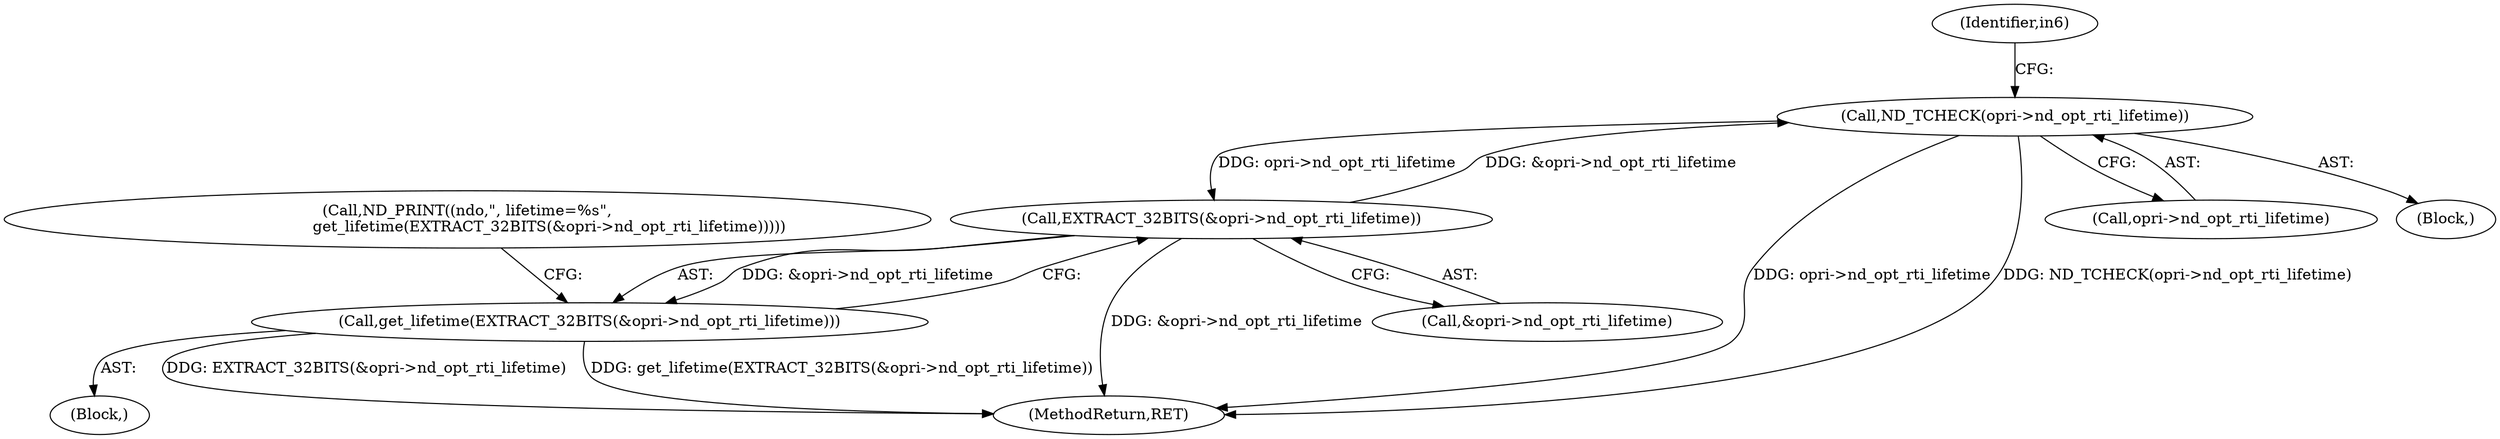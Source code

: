 digraph "0_tcpdump_d7505276842e85bfd067fa21cdb32b8a2dc3c5e4_0@pointer" {
"1000497" [label="(Call,ND_TCHECK(opri->nd_opt_rti_lifetime))"];
"1000577" [label="(Call,EXTRACT_32BITS(&opri->nd_opt_rti_lifetime))"];
"1000497" [label="(Call,ND_TCHECK(opri->nd_opt_rti_lifetime))"];
"1000576" [label="(Call,get_lifetime(EXTRACT_32BITS(&opri->nd_opt_rti_lifetime)))"];
"1000576" [label="(Call,get_lifetime(EXTRACT_32BITS(&opri->nd_opt_rti_lifetime)))"];
"1000648" [label="(MethodReturn,RET)"];
"1000498" [label="(Call,opri->nd_opt_rti_lifetime)"];
"1000577" [label="(Call,EXTRACT_32BITS(&opri->nd_opt_rti_lifetime))"];
"1000571" [label="(Call,ND_PRINT((ndo,\", lifetime=%s\",\n                                  get_lifetime(EXTRACT_32BITS(&opri->nd_opt_rti_lifetime)))))"];
"1000574" [label="(Block,)"];
"1000578" [label="(Call,&opri->nd_opt_rti_lifetime)"];
"1000503" [label="(Identifier,in6)"];
"1000200" [label="(Block,)"];
"1000497" [label="(Call,ND_TCHECK(opri->nd_opt_rti_lifetime))"];
"1000497" -> "1000200"  [label="AST: "];
"1000497" -> "1000498"  [label="CFG: "];
"1000498" -> "1000497"  [label="AST: "];
"1000503" -> "1000497"  [label="CFG: "];
"1000497" -> "1000648"  [label="DDG: opri->nd_opt_rti_lifetime"];
"1000497" -> "1000648"  [label="DDG: ND_TCHECK(opri->nd_opt_rti_lifetime)"];
"1000577" -> "1000497"  [label="DDG: &opri->nd_opt_rti_lifetime"];
"1000497" -> "1000577"  [label="DDG: opri->nd_opt_rti_lifetime"];
"1000577" -> "1000576"  [label="AST: "];
"1000577" -> "1000578"  [label="CFG: "];
"1000578" -> "1000577"  [label="AST: "];
"1000576" -> "1000577"  [label="CFG: "];
"1000577" -> "1000648"  [label="DDG: &opri->nd_opt_rti_lifetime"];
"1000577" -> "1000576"  [label="DDG: &opri->nd_opt_rti_lifetime"];
"1000576" -> "1000574"  [label="AST: "];
"1000571" -> "1000576"  [label="CFG: "];
"1000576" -> "1000648"  [label="DDG: EXTRACT_32BITS(&opri->nd_opt_rti_lifetime)"];
"1000576" -> "1000648"  [label="DDG: get_lifetime(EXTRACT_32BITS(&opri->nd_opt_rti_lifetime))"];
}
